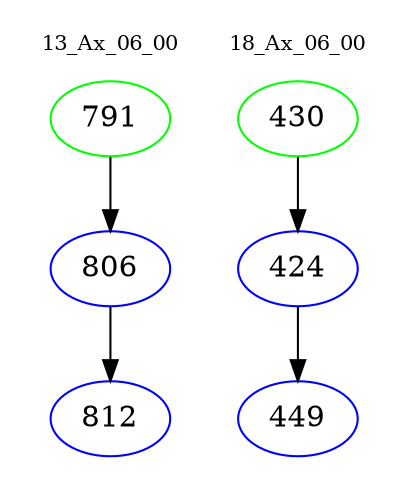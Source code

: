 digraph{
subgraph cluster_0 {
color = white
label = "13_Ax_06_00";
fontsize=10;
T0_791 [label="791", color="green"]
T0_791 -> T0_806 [color="black"]
T0_806 [label="806", color="blue"]
T0_806 -> T0_812 [color="black"]
T0_812 [label="812", color="blue"]
}
subgraph cluster_1 {
color = white
label = "18_Ax_06_00";
fontsize=10;
T1_430 [label="430", color="green"]
T1_430 -> T1_424 [color="black"]
T1_424 [label="424", color="blue"]
T1_424 -> T1_449 [color="black"]
T1_449 [label="449", color="blue"]
}
}
